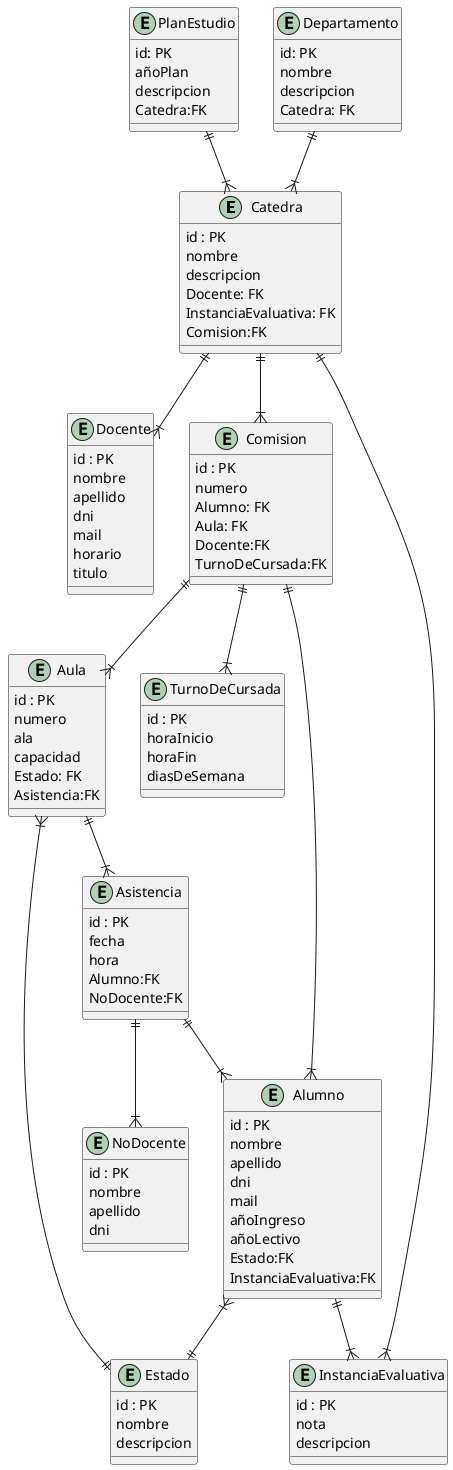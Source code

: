 @startuml

Entity Catedra{
    id : PK
    nombre
    descripcion
    Docente: FK
    InstanciaEvaluativa: FK
    Comision:FK
}
Entity PlanEstudio{
    id: PK
    añoPlan
    descripcion
    Catedra:FK
}
Entity Aula{
    id : PK
    numero
    ala
    capacidad
    Estado: FK 
    Asistencia:FK
}

Entity Asistencia{
    id : PK
    fecha
    hora
    Alumno:FK
    NoDocente:FK
}

Entity NoDocente{
    id : PK
    nombre
    apellido
    dni
}

Entity Docente{
    id : PK
    nombre
    apellido
    dni
    mail
    horario
    titulo
}

Entity Alumno{
    id : PK
    nombre
    apellido
    dni
    mail 
    añoIngreso
    añoLectivo
    Estado:FK
    InstanciaEvaluativa:FK
}

Entity TurnoDeCursada{
    id : PK
    horaInicio
    horaFin
    diasDeSemana
}

Entity Comision{
    id : PK
    numero
    Alumno: FK
    Aula: FK
    Docente:FK
    TurnoDeCursada:FK
}

Entity InstanciaEvaluativa{
    id : PK
    nota
    descripcion
}

Entity Departamento{
    id: PK
    nombre
    descripcion
    Catedra: FK  
}

Entity Estado {
    id : PK
    nombre
    descripcion
}


Alumno }|--|| Estado
Catedra ||--|{ Docente
Catedra ||--|{ InstanciaEvaluativa
Aula }|--|| Estado
Aula ||--|{ Asistencia
Asistencia ||--|{ Alumno
Asistencia ||--|{NoDocente
Comision ||--|{ Alumno
Comision ||--|{ Aula
Comision||--|{ TurnoDeCursada
Catedra ||--|{ Comision
Alumno ||--|{ InstanciaEvaluativa
Departamento ||--|{ Catedra
PlanEstudio||--|{Catedra

@enduml